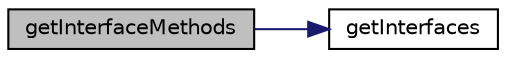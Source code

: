 digraph "getInterfaceMethods"
{
  edge [fontname="Helvetica",fontsize="10",labelfontname="Helvetica",labelfontsize="10"];
  node [fontname="Helvetica",fontsize="10",shape=record];
  rankdir="LR";
  Node1 [label="getInterfaceMethods",height=0.2,width=0.4,color="black", fillcolor="grey75", style="filled" fontcolor="black"];
  Node1 -> Node2 [color="midnightblue",fontsize="10",style="solid",fontname="Helvetica"];
  Node2 [label="getInterfaces",height=0.2,width=0.4,color="black", fillcolor="white", style="filled",URL="$class_simple_reflection.html#aacd41ad982fee4953d8ad245ab7e4ec9"];
}

